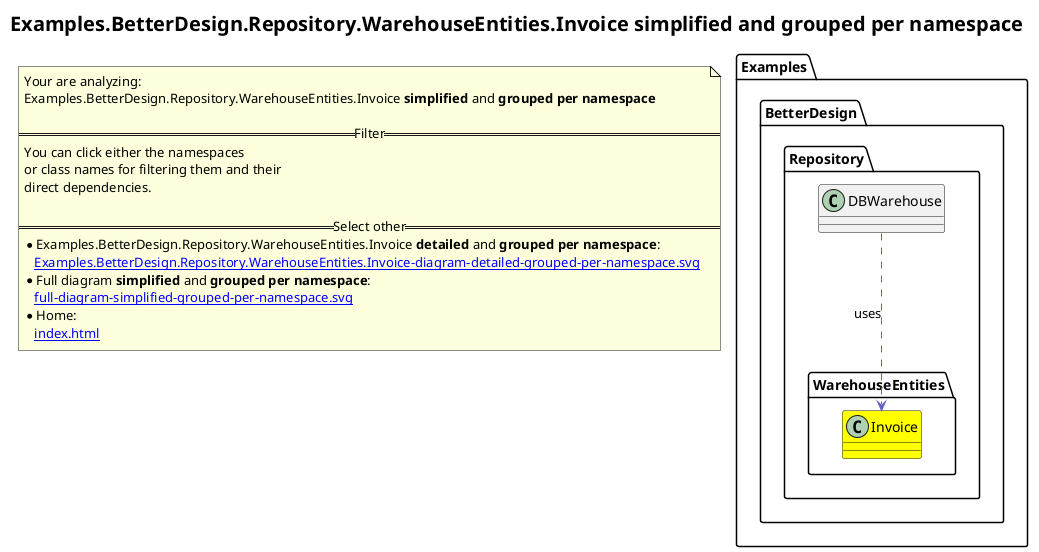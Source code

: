 @startuml
skinparam linetype ortho
title <size:20>Examples.BetterDesign.Repository.WarehouseEntities.Invoice **simplified** and **grouped per namespace**</size>
note "Your are analyzing:\nExamples.BetterDesign.Repository.WarehouseEntities.Invoice **simplified** and **grouped per namespace**\n\n==Filter==\nYou can click either the namespaces \nor class names for filtering them and their\ndirect dependencies.\n\n==Select other==\n* Examples.BetterDesign.Repository.WarehouseEntities.Invoice **detailed** and **grouped per namespace**:\n   [[Examples.BetterDesign.Repository.WarehouseEntities.Invoice-diagram-detailed-grouped-per-namespace.svg]]\n* Full diagram **simplified** and **grouped per namespace**:\n   [[full-diagram-simplified-grouped-per-namespace.svg]]\n* Home:\n   [[index.html]]" as FloatingNote
namespace Examples [[Examples-diagram-simplified-grouped-per-namespace.svg]] {
namespace Examples.BetterDesign [[Examples.BetterDesign-diagram-simplified-grouped-per-namespace.svg]] {
namespace Examples.BetterDesign.Repository [[Examples.BetterDesign.Repository-diagram-simplified-grouped-per-namespace.svg]] {
    class Examples.BetterDesign.Repository.DBWarehouse [[Examples.BetterDesign.Repository.DBWarehouse-diagram-simplified-grouped-per-namespace.svg]]  {
    }
'Compared namespace Examples.BetterDesign.Repository [[Examples.BetterDesign.Repository-diagram-simplified-grouped-per-namespace.svg]] { with last element of     }
' Closing all previous_sub_namespace_list namespace None because file analysis is finished.
' Closing namespace Repository
}
' Closing namespace BetterDesign
}
' Closing namespace Examples
}
namespace Examples [[Examples-diagram-simplified-grouped-per-namespace.svg]] {
namespace Examples.BetterDesign [[Examples.BetterDesign-diagram-simplified-grouped-per-namespace.svg]] {
namespace Examples.BetterDesign.Repository [[Examples.BetterDesign.Repository-diagram-simplified-grouped-per-namespace.svg]] {
namespace Examples.BetterDesign.Repository.WarehouseEntities [[Examples.BetterDesign.Repository.WarehouseEntities-diagram-simplified-grouped-per-namespace.svg]] {
      class Examples.BetterDesign.Repository.WarehouseEntities.Invoice [[Examples.BetterDesign.Repository.WarehouseEntities.Invoice-diagram-simplified-grouped-per-namespace.svg]] #yellow {
      }
'Compared namespace Examples.BetterDesign.Repository.WarehouseEntities [[Examples.BetterDesign.Repository.WarehouseEntities-diagram-simplified-grouped-per-namespace.svg]] { with last element of       }
' Closing all previous_sub_namespace_list namespace None because file analysis is finished.
' Closing namespace WarehouseEntities
}
' Closing namespace Repository
}
' Closing namespace BetterDesign
}
' Closing namespace Examples
}
 ' *************************************** 
 ' *************************************** 
 ' *************************************** 
' Class relations extracted from namespace:
' Examples.BetterDesign.Repository
Examples.BetterDesign.Repository.DBWarehouse .[#6060BB].> Examples.BetterDesign.Repository.WarehouseEntities.Invoice  : uses 
' Class relations extracted from namespace:
' Examples.BetterDesign.Repository.WarehouseEntities
@enduml